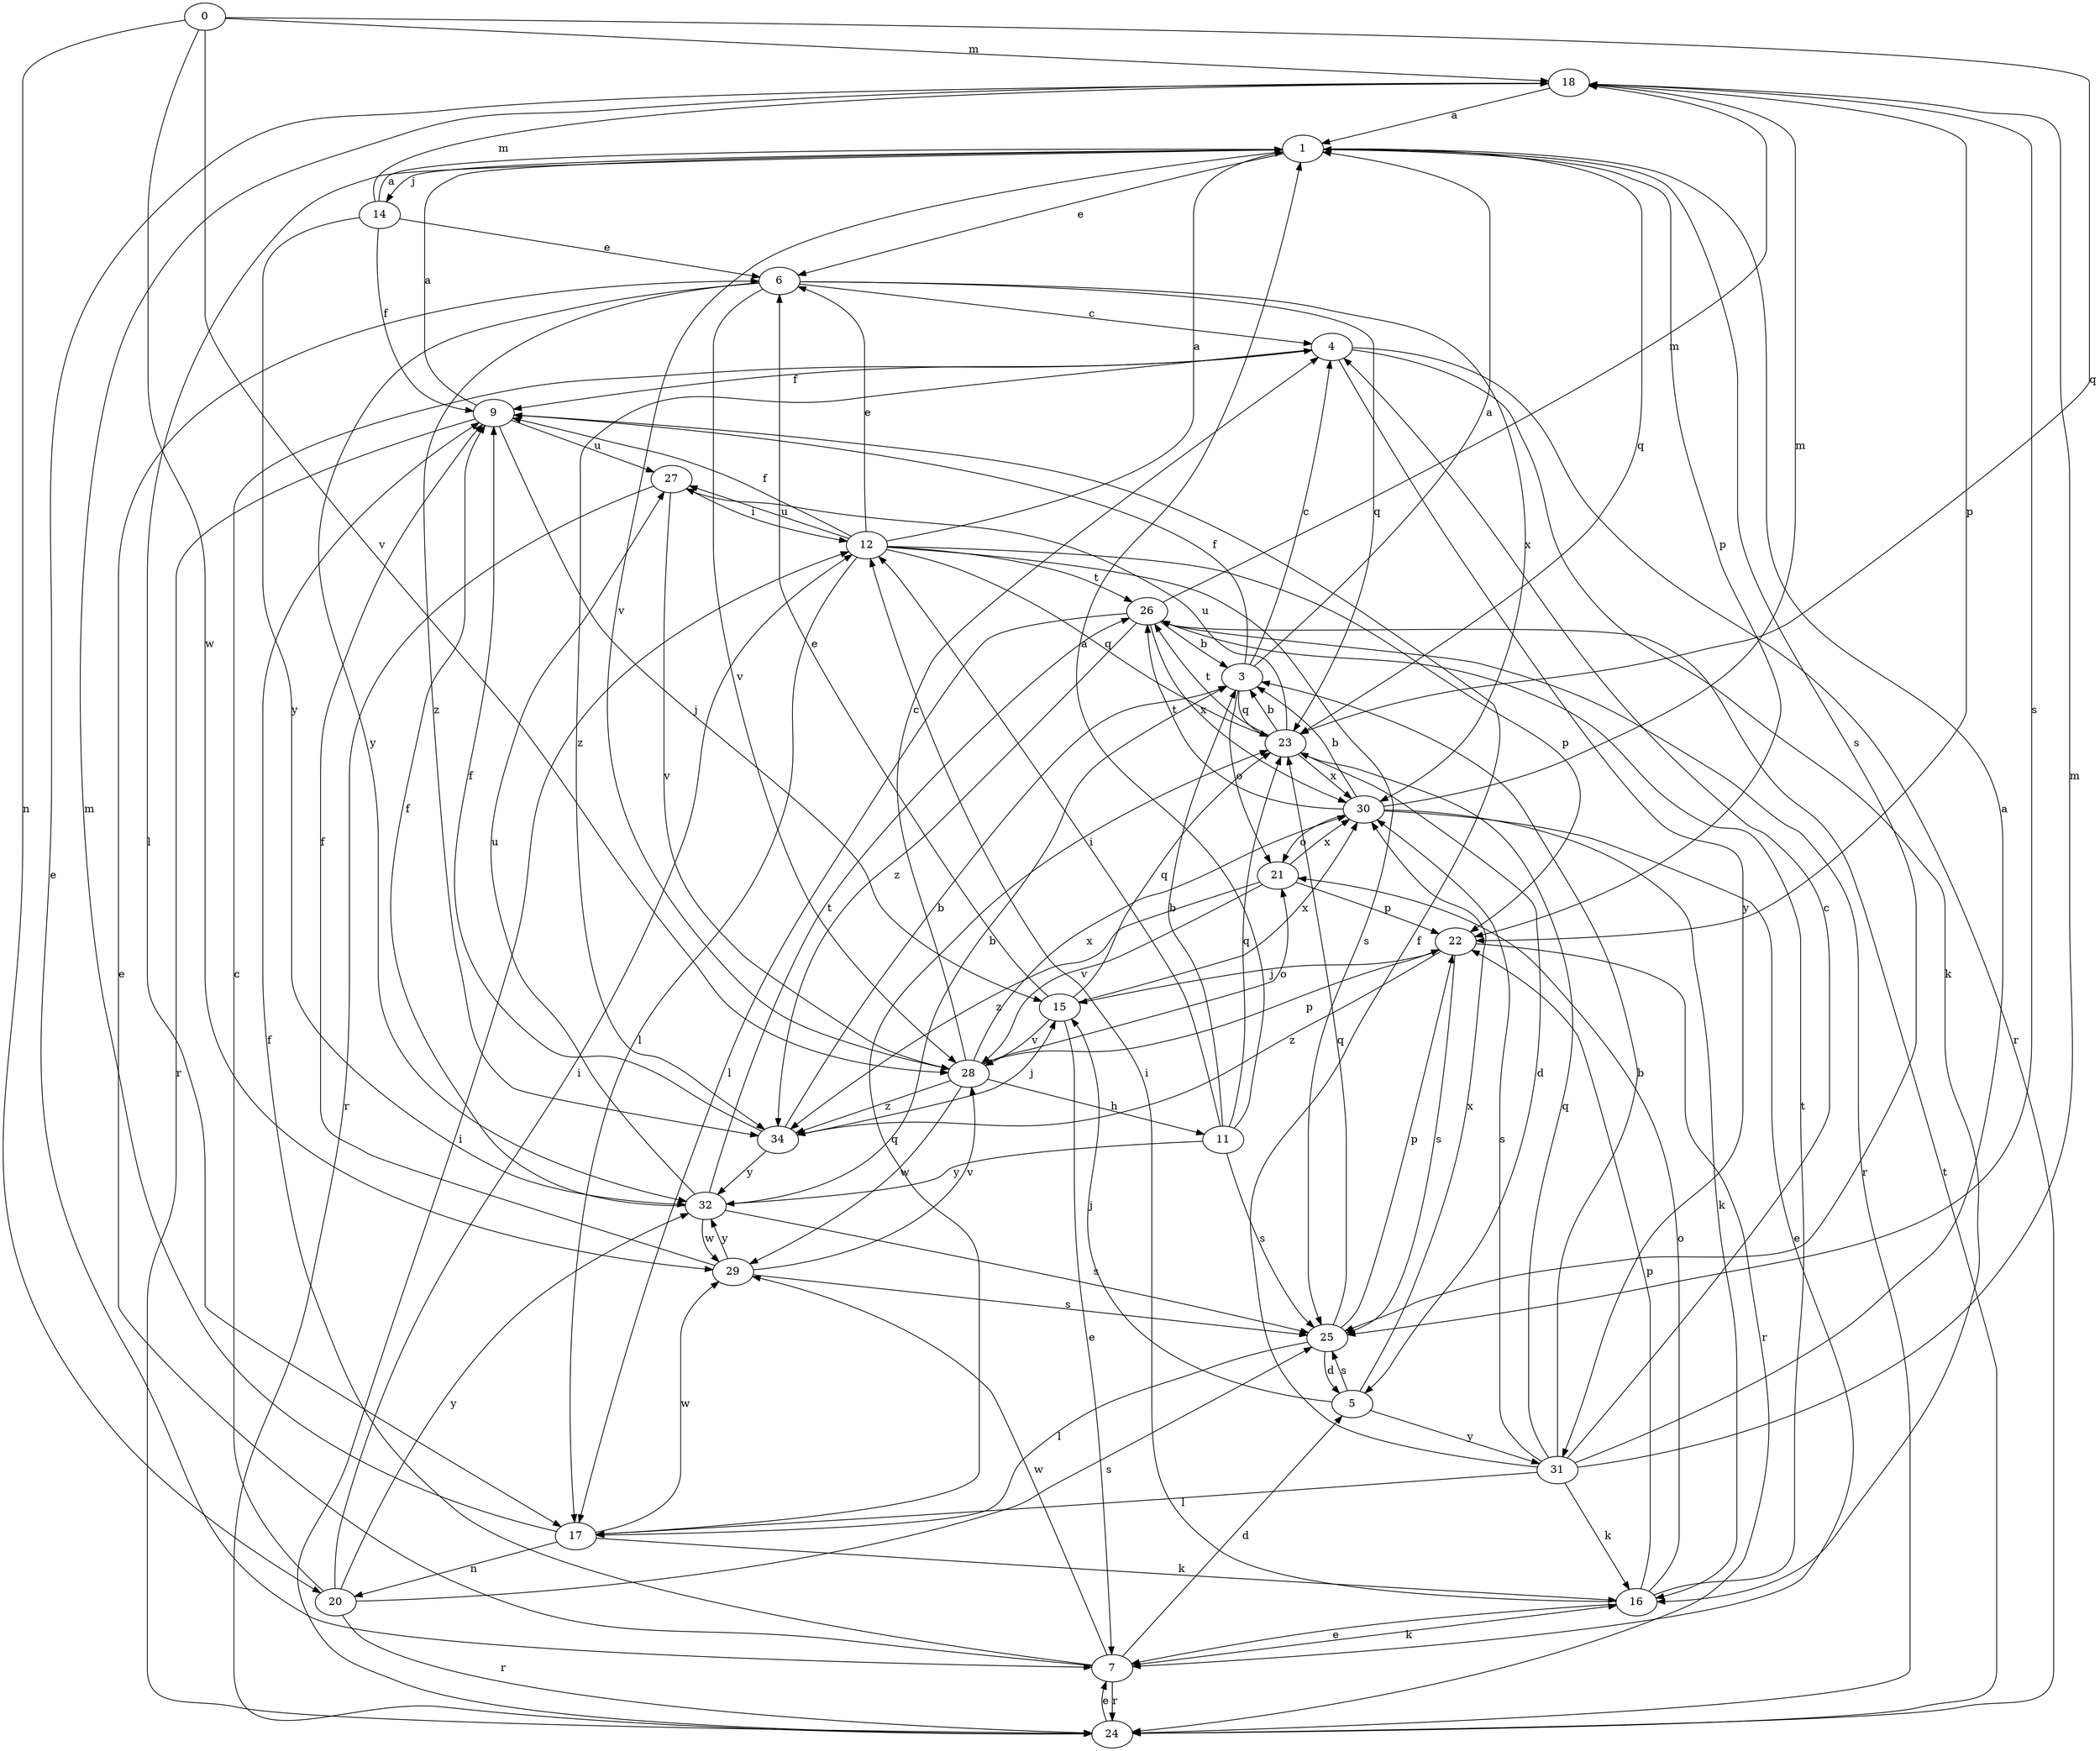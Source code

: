 strict digraph  {
0;
1;
3;
4;
5;
6;
7;
9;
11;
12;
14;
15;
16;
17;
18;
20;
21;
22;
23;
24;
25;
26;
27;
28;
29;
30;
31;
32;
34;
0 -> 18  [label=m];
0 -> 20  [label=n];
0 -> 23  [label=q];
0 -> 28  [label=v];
0 -> 29  [label=w];
1 -> 6  [label=e];
1 -> 14  [label=j];
1 -> 17  [label=l];
1 -> 22  [label=p];
1 -> 23  [label=q];
1 -> 25  [label=s];
1 -> 28  [label=v];
3 -> 1  [label=a];
3 -> 4  [label=c];
3 -> 9  [label=f];
3 -> 21  [label=o];
3 -> 23  [label=q];
4 -> 9  [label=f];
4 -> 16  [label=k];
4 -> 24  [label=r];
4 -> 31  [label=y];
4 -> 34  [label=z];
5 -> 15  [label=j];
5 -> 25  [label=s];
5 -> 30  [label=x];
5 -> 31  [label=y];
6 -> 4  [label=c];
6 -> 23  [label=q];
6 -> 28  [label=v];
6 -> 30  [label=x];
6 -> 32  [label=y];
6 -> 34  [label=z];
7 -> 5  [label=d];
7 -> 6  [label=e];
7 -> 9  [label=f];
7 -> 16  [label=k];
7 -> 24  [label=r];
7 -> 29  [label=w];
9 -> 1  [label=a];
9 -> 15  [label=j];
9 -> 24  [label=r];
9 -> 27  [label=u];
11 -> 1  [label=a];
11 -> 3  [label=b];
11 -> 12  [label=i];
11 -> 23  [label=q];
11 -> 25  [label=s];
11 -> 32  [label=y];
12 -> 1  [label=a];
12 -> 6  [label=e];
12 -> 9  [label=f];
12 -> 17  [label=l];
12 -> 22  [label=p];
12 -> 23  [label=q];
12 -> 25  [label=s];
12 -> 26  [label=t];
12 -> 27  [label=u];
14 -> 1  [label=a];
14 -> 6  [label=e];
14 -> 9  [label=f];
14 -> 18  [label=m];
14 -> 32  [label=y];
15 -> 6  [label=e];
15 -> 7  [label=e];
15 -> 23  [label=q];
15 -> 28  [label=v];
15 -> 30  [label=x];
16 -> 7  [label=e];
16 -> 12  [label=i];
16 -> 21  [label=o];
16 -> 22  [label=p];
16 -> 26  [label=t];
17 -> 16  [label=k];
17 -> 18  [label=m];
17 -> 20  [label=n];
17 -> 23  [label=q];
17 -> 29  [label=w];
18 -> 1  [label=a];
18 -> 7  [label=e];
18 -> 22  [label=p];
18 -> 25  [label=s];
20 -> 4  [label=c];
20 -> 12  [label=i];
20 -> 24  [label=r];
20 -> 25  [label=s];
20 -> 32  [label=y];
21 -> 22  [label=p];
21 -> 28  [label=v];
21 -> 30  [label=x];
21 -> 34  [label=z];
22 -> 15  [label=j];
22 -> 24  [label=r];
22 -> 25  [label=s];
22 -> 34  [label=z];
23 -> 3  [label=b];
23 -> 5  [label=d];
23 -> 26  [label=t];
23 -> 27  [label=u];
23 -> 30  [label=x];
24 -> 7  [label=e];
24 -> 12  [label=i];
24 -> 26  [label=t];
25 -> 5  [label=d];
25 -> 17  [label=l];
25 -> 22  [label=p];
25 -> 23  [label=q];
26 -> 3  [label=b];
26 -> 17  [label=l];
26 -> 18  [label=m];
26 -> 24  [label=r];
26 -> 30  [label=x];
26 -> 34  [label=z];
27 -> 12  [label=i];
27 -> 24  [label=r];
27 -> 28  [label=v];
28 -> 4  [label=c];
28 -> 11  [label=h];
28 -> 21  [label=o];
28 -> 22  [label=p];
28 -> 29  [label=w];
28 -> 30  [label=x];
28 -> 34  [label=z];
29 -> 9  [label=f];
29 -> 25  [label=s];
29 -> 28  [label=v];
29 -> 32  [label=y];
30 -> 3  [label=b];
30 -> 7  [label=e];
30 -> 16  [label=k];
30 -> 18  [label=m];
30 -> 21  [label=o];
30 -> 26  [label=t];
31 -> 1  [label=a];
31 -> 3  [label=b];
31 -> 4  [label=c];
31 -> 9  [label=f];
31 -> 16  [label=k];
31 -> 17  [label=l];
31 -> 18  [label=m];
31 -> 23  [label=q];
31 -> 30  [label=s];
32 -> 3  [label=b];
32 -> 9  [label=f];
32 -> 25  [label=s];
32 -> 26  [label=t];
32 -> 27  [label=u];
32 -> 29  [label=w];
34 -> 3  [label=b];
34 -> 9  [label=f];
34 -> 15  [label=j];
34 -> 32  [label=y];
}
